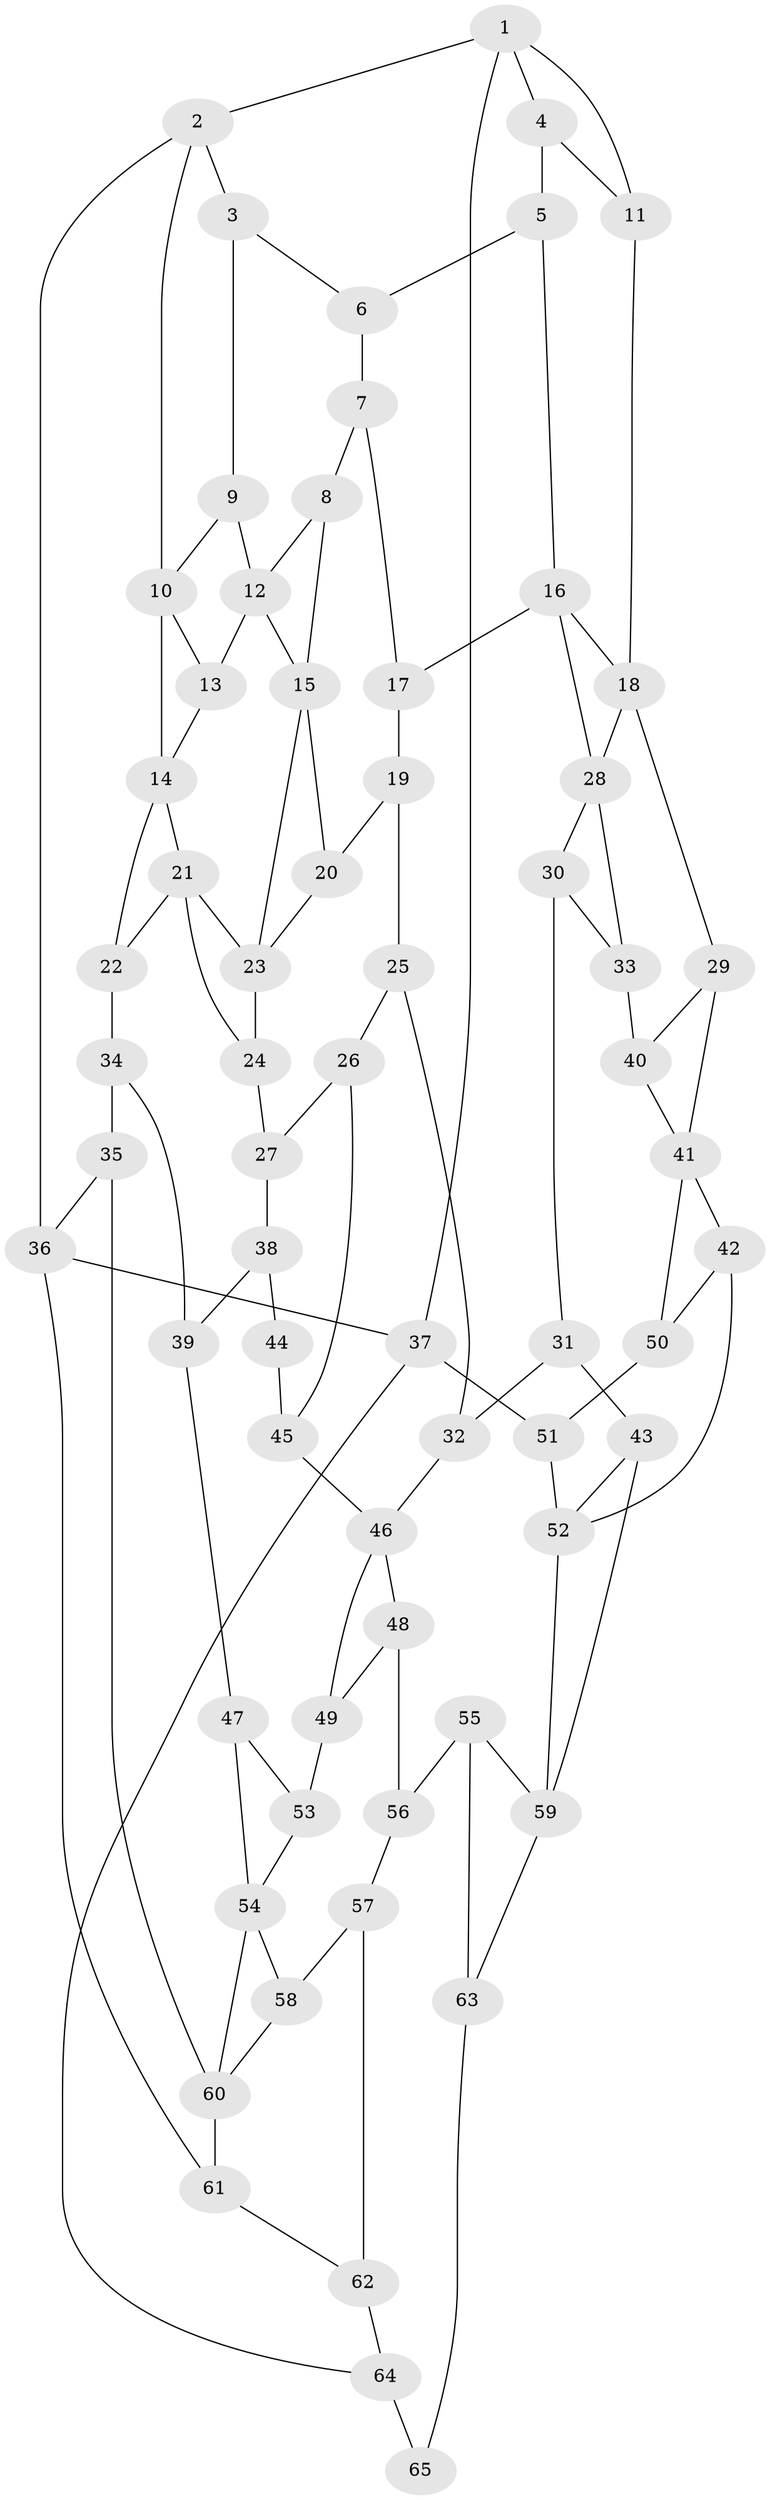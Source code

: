 // original degree distribution, {3: 0.043478260869565216, 6: 0.2608695652173913, 5: 0.45652173913043476, 4: 0.2391304347826087}
// Generated by graph-tools (version 1.1) at 2025/38/03/04/25 23:38:25]
// undirected, 65 vertices, 106 edges
graph export_dot {
  node [color=gray90,style=filled];
  1;
  2;
  3;
  4;
  5;
  6;
  7;
  8;
  9;
  10;
  11;
  12;
  13;
  14;
  15;
  16;
  17;
  18;
  19;
  20;
  21;
  22;
  23;
  24;
  25;
  26;
  27;
  28;
  29;
  30;
  31;
  32;
  33;
  34;
  35;
  36;
  37;
  38;
  39;
  40;
  41;
  42;
  43;
  44;
  45;
  46;
  47;
  48;
  49;
  50;
  51;
  52;
  53;
  54;
  55;
  56;
  57;
  58;
  59;
  60;
  61;
  62;
  63;
  64;
  65;
  1 -- 2 [weight=1.0];
  1 -- 4 [weight=1.0];
  1 -- 11 [weight=1.0];
  1 -- 37 [weight=1.0];
  2 -- 3 [weight=1.0];
  2 -- 10 [weight=1.0];
  2 -- 36 [weight=1.0];
  3 -- 6 [weight=1.0];
  3 -- 9 [weight=1.0];
  4 -- 5 [weight=1.0];
  4 -- 11 [weight=1.0];
  5 -- 6 [weight=1.0];
  5 -- 16 [weight=1.0];
  6 -- 7 [weight=1.0];
  7 -- 8 [weight=1.0];
  7 -- 17 [weight=1.0];
  8 -- 12 [weight=1.0];
  8 -- 15 [weight=1.0];
  9 -- 10 [weight=1.0];
  9 -- 12 [weight=1.0];
  10 -- 13 [weight=1.0];
  10 -- 14 [weight=1.0];
  11 -- 18 [weight=1.0];
  12 -- 13 [weight=1.0];
  12 -- 15 [weight=1.0];
  13 -- 14 [weight=1.0];
  14 -- 21 [weight=1.0];
  14 -- 22 [weight=1.0];
  15 -- 20 [weight=1.0];
  15 -- 23 [weight=1.0];
  16 -- 17 [weight=1.0];
  16 -- 18 [weight=1.0];
  16 -- 28 [weight=1.0];
  17 -- 19 [weight=1.0];
  18 -- 28 [weight=1.0];
  18 -- 29 [weight=1.0];
  19 -- 20 [weight=1.0];
  19 -- 25 [weight=1.0];
  20 -- 23 [weight=1.0];
  21 -- 22 [weight=1.0];
  21 -- 23 [weight=1.0];
  21 -- 24 [weight=1.0];
  22 -- 34 [weight=1.0];
  23 -- 24 [weight=1.0];
  24 -- 27 [weight=1.0];
  25 -- 26 [weight=1.0];
  25 -- 32 [weight=1.0];
  26 -- 27 [weight=1.0];
  26 -- 45 [weight=1.0];
  27 -- 38 [weight=1.0];
  28 -- 30 [weight=1.0];
  28 -- 33 [weight=1.0];
  29 -- 40 [weight=1.0];
  29 -- 41 [weight=1.0];
  30 -- 31 [weight=1.0];
  30 -- 33 [weight=1.0];
  31 -- 32 [weight=1.0];
  31 -- 43 [weight=1.0];
  32 -- 46 [weight=1.0];
  33 -- 40 [weight=2.0];
  34 -- 35 [weight=1.0];
  34 -- 39 [weight=1.0];
  35 -- 36 [weight=1.0];
  35 -- 60 [weight=1.0];
  36 -- 37 [weight=1.0];
  36 -- 61 [weight=1.0];
  37 -- 51 [weight=1.0];
  37 -- 64 [weight=1.0];
  38 -- 39 [weight=1.0];
  38 -- 44 [weight=1.0];
  39 -- 47 [weight=1.0];
  40 -- 41 [weight=1.0];
  41 -- 42 [weight=1.0];
  41 -- 50 [weight=1.0];
  42 -- 50 [weight=1.0];
  42 -- 52 [weight=1.0];
  43 -- 52 [weight=1.0];
  43 -- 59 [weight=1.0];
  44 -- 45 [weight=1.0];
  45 -- 46 [weight=1.0];
  46 -- 48 [weight=1.0];
  46 -- 49 [weight=1.0];
  47 -- 53 [weight=1.0];
  47 -- 54 [weight=1.0];
  48 -- 49 [weight=1.0];
  48 -- 56 [weight=1.0];
  49 -- 53 [weight=2.0];
  50 -- 51 [weight=2.0];
  51 -- 52 [weight=1.0];
  52 -- 59 [weight=1.0];
  53 -- 54 [weight=1.0];
  54 -- 58 [weight=1.0];
  54 -- 60 [weight=1.0];
  55 -- 56 [weight=1.0];
  55 -- 59 [weight=1.0];
  55 -- 63 [weight=1.0];
  56 -- 57 [weight=1.0];
  57 -- 58 [weight=1.0];
  57 -- 62 [weight=1.0];
  58 -- 60 [weight=1.0];
  59 -- 63 [weight=1.0];
  60 -- 61 [weight=1.0];
  61 -- 62 [weight=1.0];
  62 -- 64 [weight=1.0];
  63 -- 65 [weight=2.0];
  64 -- 65 [weight=2.0];
}
